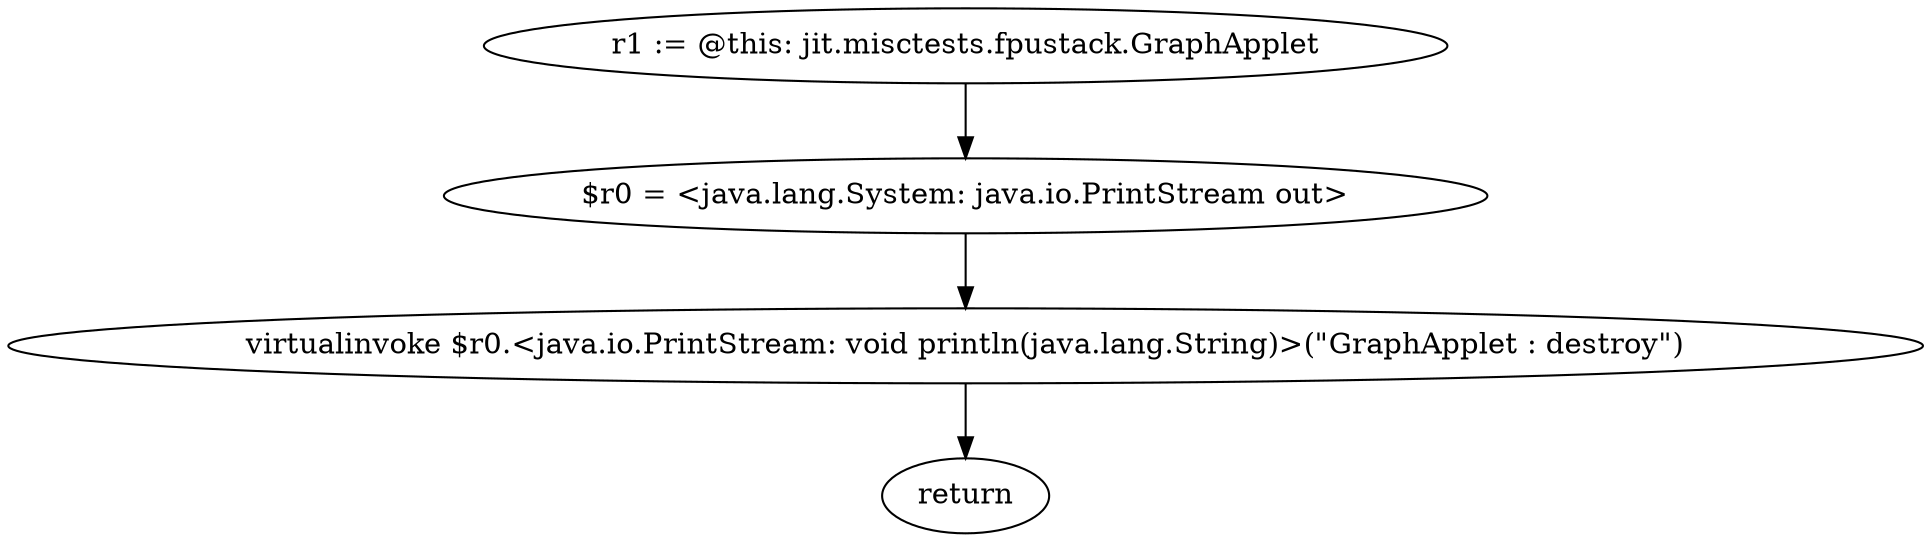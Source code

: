 digraph "unitGraph" {
    "r1 := @this: jit.misctests.fpustack.GraphApplet"
    "$r0 = <java.lang.System: java.io.PrintStream out>"
    "virtualinvoke $r0.<java.io.PrintStream: void println(java.lang.String)>(\"GraphApplet : destroy\")"
    "return"
    "r1 := @this: jit.misctests.fpustack.GraphApplet"->"$r0 = <java.lang.System: java.io.PrintStream out>";
    "$r0 = <java.lang.System: java.io.PrintStream out>"->"virtualinvoke $r0.<java.io.PrintStream: void println(java.lang.String)>(\"GraphApplet : destroy\")";
    "virtualinvoke $r0.<java.io.PrintStream: void println(java.lang.String)>(\"GraphApplet : destroy\")"->"return";
}

